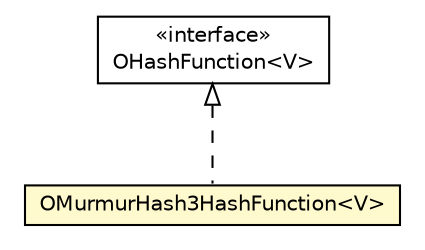 #!/usr/local/bin/dot
#
# Class diagram 
# Generated by UMLGraph version R5_6-24-gf6e263 (http://www.umlgraph.org/)
#

digraph G {
	edge [fontname="Helvetica",fontsize=10,labelfontname="Helvetica",labelfontsize=10];
	node [fontname="Helvetica",fontsize=10,shape=plaintext];
	nodesep=0.25;
	ranksep=0.5;
	// com.orientechnologies.orient.core.index.hashindex.local.OHashFunction<V>
	c2541599 [label=<<table title="com.orientechnologies.orient.core.index.hashindex.local.OHashFunction" border="0" cellborder="1" cellspacing="0" cellpadding="2" port="p" href="./OHashFunction.html">
		<tr><td><table border="0" cellspacing="0" cellpadding="1">
<tr><td align="center" balign="center"> &#171;interface&#187; </td></tr>
<tr><td align="center" balign="center"> OHashFunction&lt;V&gt; </td></tr>
		</table></td></tr>
		</table>>, URL="./OHashFunction.html", fontname="Helvetica", fontcolor="black", fontsize=10.0];
	// com.orientechnologies.orient.core.index.hashindex.local.OMurmurHash3HashFunction<V>
	c2541611 [label=<<table title="com.orientechnologies.orient.core.index.hashindex.local.OMurmurHash3HashFunction" border="0" cellborder="1" cellspacing="0" cellpadding="2" port="p" bgcolor="lemonChiffon" href="./OMurmurHash3HashFunction.html">
		<tr><td><table border="0" cellspacing="0" cellpadding="1">
<tr><td align="center" balign="center"> OMurmurHash3HashFunction&lt;V&gt; </td></tr>
		</table></td></tr>
		</table>>, URL="./OMurmurHash3HashFunction.html", fontname="Helvetica", fontcolor="black", fontsize=10.0];
	//com.orientechnologies.orient.core.index.hashindex.local.OMurmurHash3HashFunction<V> implements com.orientechnologies.orient.core.index.hashindex.local.OHashFunction<V>
	c2541599:p -> c2541611:p [dir=back,arrowtail=empty,style=dashed];
}

